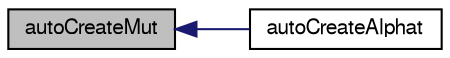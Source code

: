 digraph "autoCreateMut"
{
  bgcolor="transparent";
  edge [fontname="FreeSans",fontsize="10",labelfontname="FreeSans",labelfontsize="10"];
  node [fontname="FreeSans",fontsize="10",shape=record];
  rankdir="LR";
  Node91 [label="autoCreateMut",height=0.2,width=0.4,color="black", fillcolor="grey75", style="filled", fontcolor="black"];
  Node91 -> Node92 [dir="back",color="midnightblue",fontsize="10",style="solid",fontname="FreeSans"];
  Node92 [label="autoCreateAlphat",height=0.2,width=0.4,color="black",URL="$a21173.html#a3886810c13f3c7f3fe3814b0806d8893",tooltip="alphat "];
}
